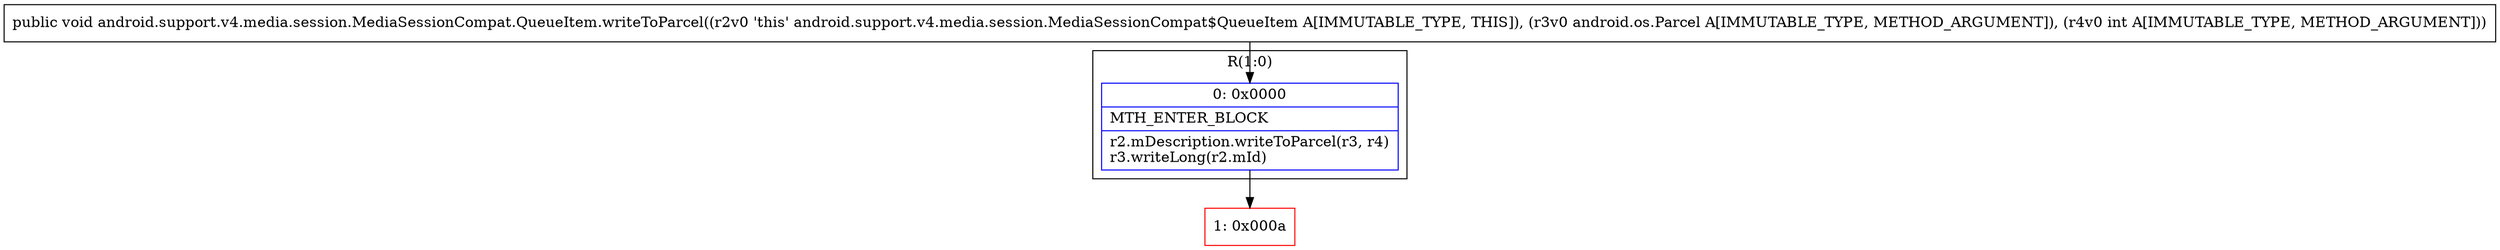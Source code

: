 digraph "CFG forandroid.support.v4.media.session.MediaSessionCompat.QueueItem.writeToParcel(Landroid\/os\/Parcel;I)V" {
subgraph cluster_Region_1471598597 {
label = "R(1:0)";
node [shape=record,color=blue];
Node_0 [shape=record,label="{0\:\ 0x0000|MTH_ENTER_BLOCK\l|r2.mDescription.writeToParcel(r3, r4)\lr3.writeLong(r2.mId)\l}"];
}
Node_1 [shape=record,color=red,label="{1\:\ 0x000a}"];
MethodNode[shape=record,label="{public void android.support.v4.media.session.MediaSessionCompat.QueueItem.writeToParcel((r2v0 'this' android.support.v4.media.session.MediaSessionCompat$QueueItem A[IMMUTABLE_TYPE, THIS]), (r3v0 android.os.Parcel A[IMMUTABLE_TYPE, METHOD_ARGUMENT]), (r4v0 int A[IMMUTABLE_TYPE, METHOD_ARGUMENT])) }"];
MethodNode -> Node_0;
Node_0 -> Node_1;
}

